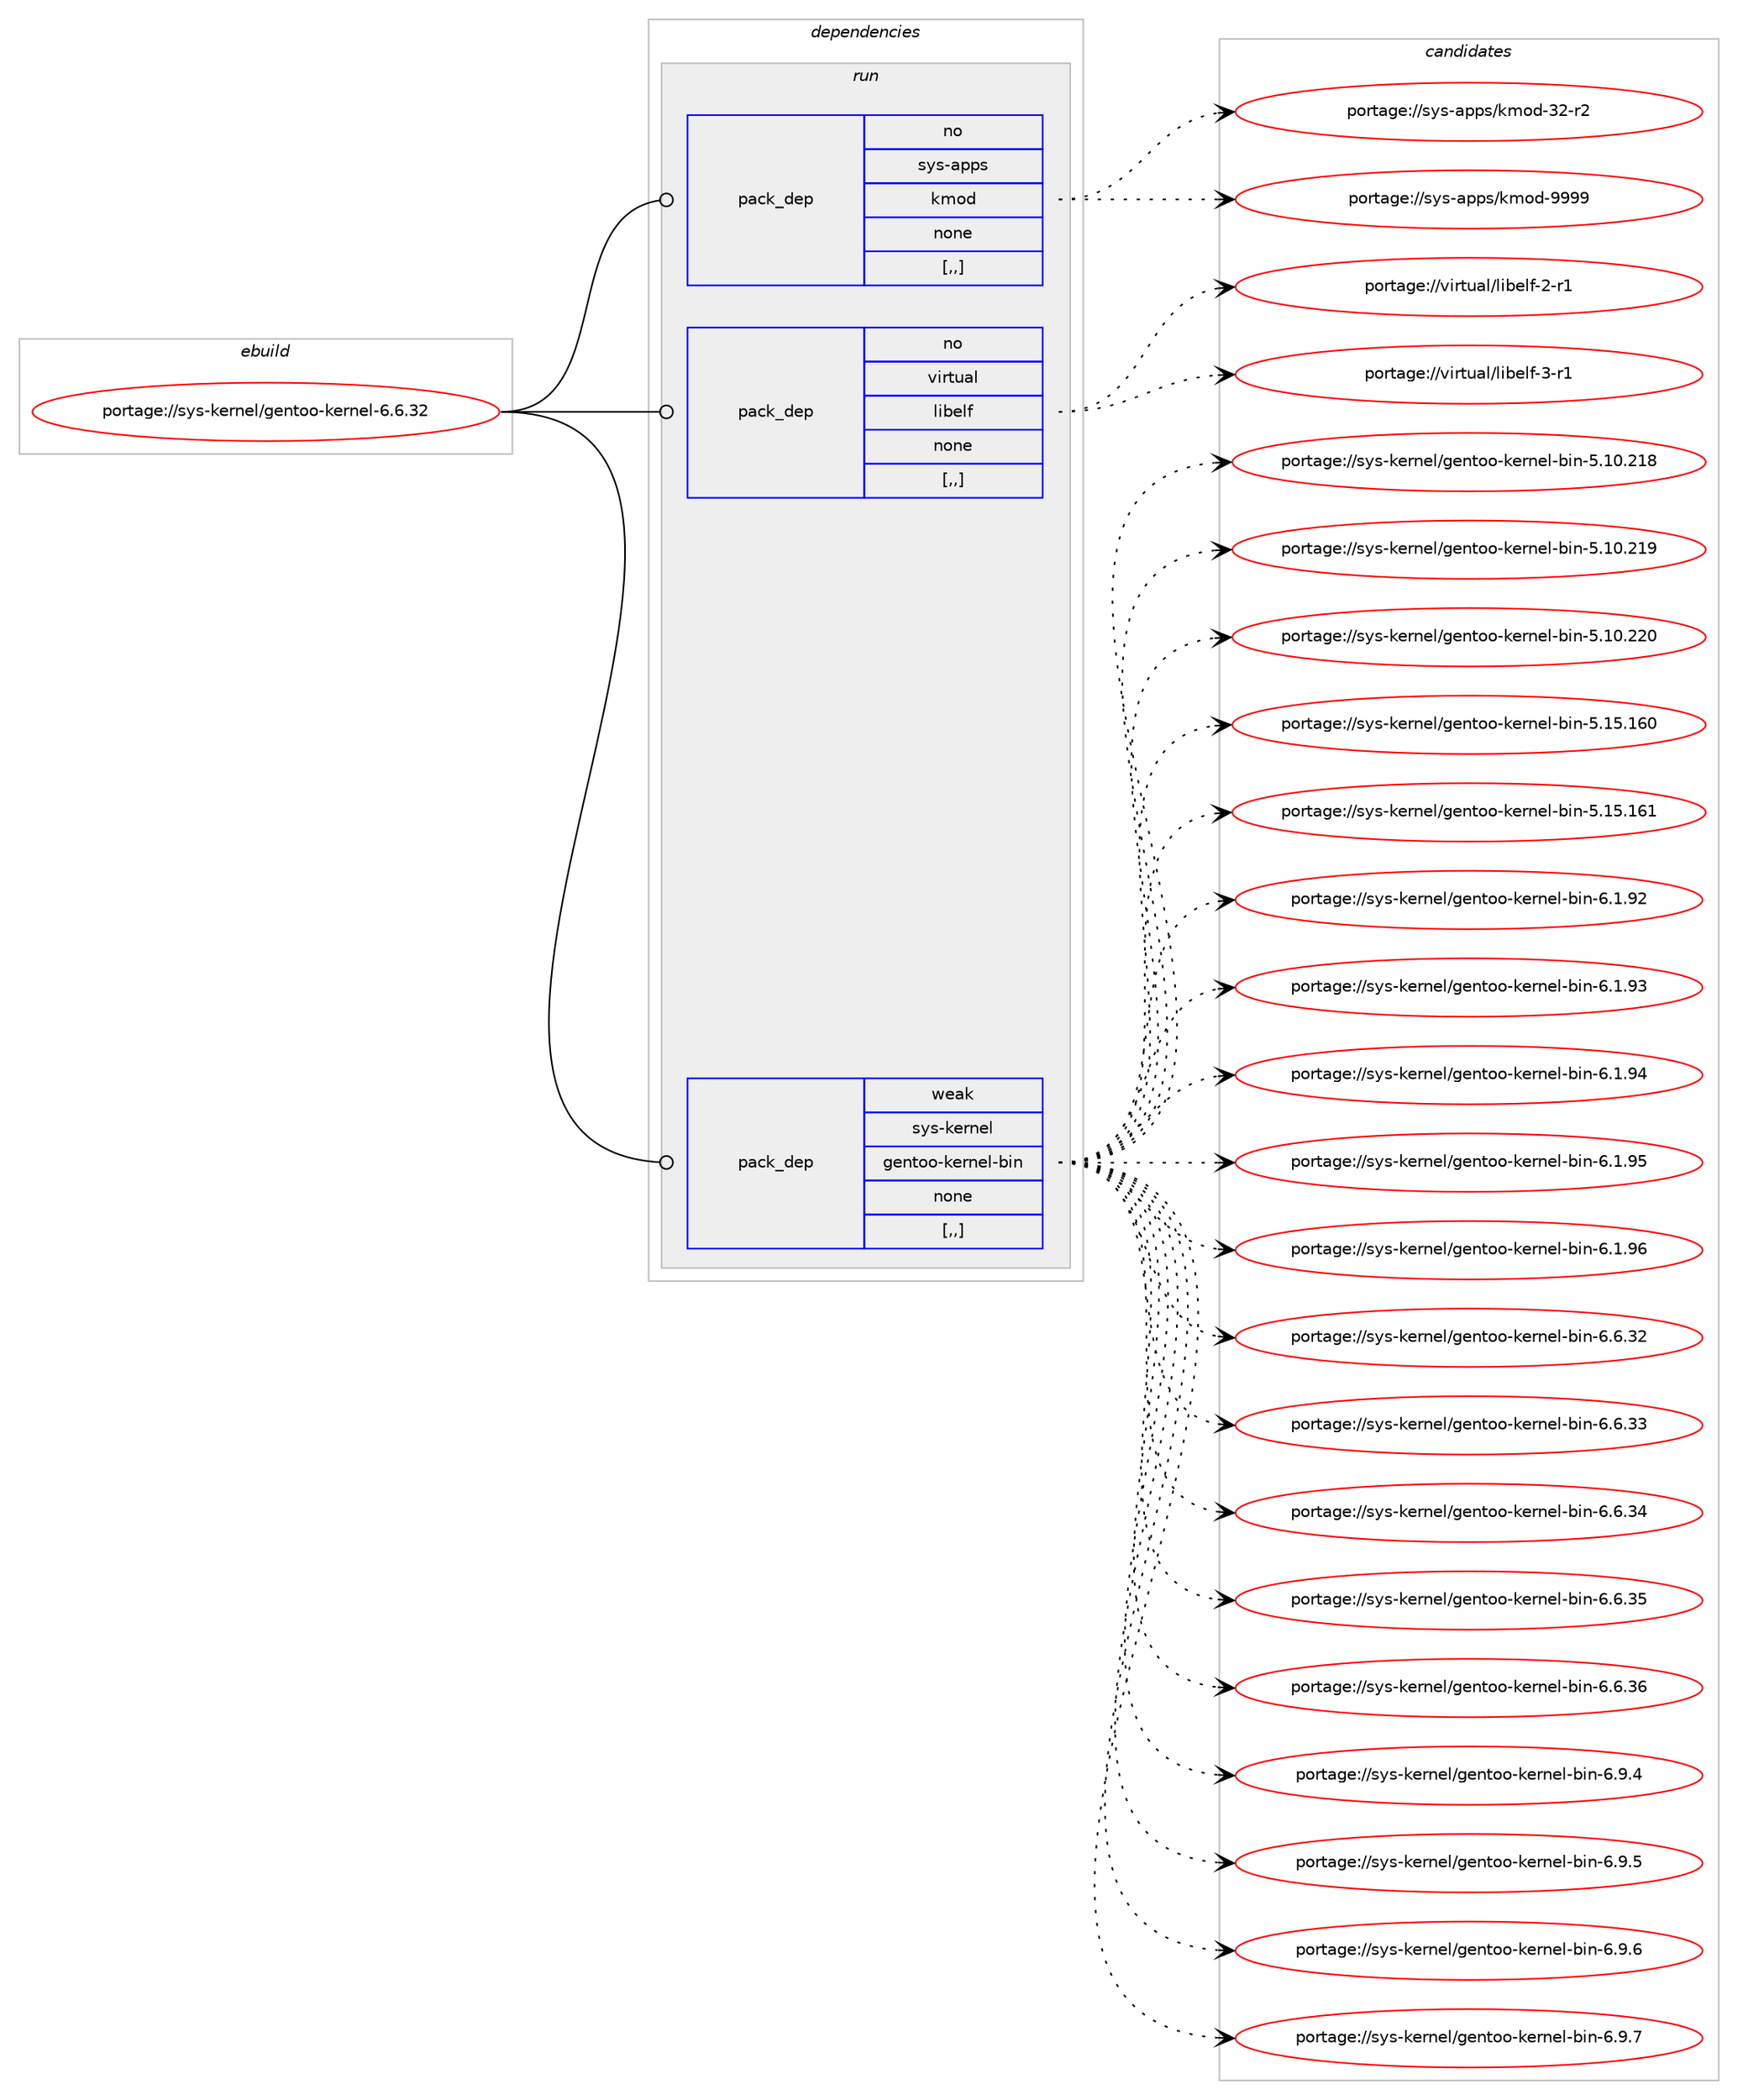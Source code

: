 digraph prolog {

# *************
# Graph options
# *************

newrank=true;
concentrate=true;
compound=true;
graph [rankdir=LR,fontname=Helvetica,fontsize=10,ranksep=1.5];#, ranksep=2.5, nodesep=0.2];
edge  [arrowhead=vee];
node  [fontname=Helvetica,fontsize=10];

# **********
# The ebuild
# **********

subgraph cluster_leftcol {
color=gray;
rank=same;
label=<<i>ebuild</i>>;
id [label="portage://sys-kernel/gentoo-kernel-6.6.32", color=red, width=4, href="../sys-kernel/gentoo-kernel-6.6.32.svg"];
}

# ****************
# The dependencies
# ****************

subgraph cluster_midcol {
color=gray;
label=<<i>dependencies</i>>;
subgraph cluster_compile {
fillcolor="#eeeeee";
style=filled;
label=<<i>compile</i>>;
}
subgraph cluster_compileandrun {
fillcolor="#eeeeee";
style=filled;
label=<<i>compile and run</i>>;
}
subgraph cluster_run {
fillcolor="#eeeeee";
style=filled;
label=<<i>run</i>>;
subgraph pack311464 {
dependency428380 [label=<<TABLE BORDER="0" CELLBORDER="1" CELLSPACING="0" CELLPADDING="4" WIDTH="220"><TR><TD ROWSPAN="6" CELLPADDING="30">pack_dep</TD></TR><TR><TD WIDTH="110">no</TD></TR><TR><TD>sys-apps</TD></TR><TR><TD>kmod</TD></TR><TR><TD>none</TD></TR><TR><TD>[,,]</TD></TR></TABLE>>, shape=none, color=blue];
}
id:e -> dependency428380:w [weight=20,style="solid",arrowhead="odot"];
subgraph pack311465 {
dependency428381 [label=<<TABLE BORDER="0" CELLBORDER="1" CELLSPACING="0" CELLPADDING="4" WIDTH="220"><TR><TD ROWSPAN="6" CELLPADDING="30">pack_dep</TD></TR><TR><TD WIDTH="110">no</TD></TR><TR><TD>virtual</TD></TR><TR><TD>libelf</TD></TR><TR><TD>none</TD></TR><TR><TD>[,,]</TD></TR></TABLE>>, shape=none, color=blue];
}
id:e -> dependency428381:w [weight=20,style="solid",arrowhead="odot"];
subgraph pack311466 {
dependency428382 [label=<<TABLE BORDER="0" CELLBORDER="1" CELLSPACING="0" CELLPADDING="4" WIDTH="220"><TR><TD ROWSPAN="6" CELLPADDING="30">pack_dep</TD></TR><TR><TD WIDTH="110">weak</TD></TR><TR><TD>sys-kernel</TD></TR><TR><TD>gentoo-kernel-bin</TD></TR><TR><TD>none</TD></TR><TR><TD>[,,]</TD></TR></TABLE>>, shape=none, color=blue];
}
id:e -> dependency428382:w [weight=20,style="solid",arrowhead="odot"];
}
}

# **************
# The candidates
# **************

subgraph cluster_choices {
rank=same;
color=gray;
label=<<i>candidates</i>>;

subgraph choice311464 {
color=black;
nodesep=1;
choice1151211154597112112115471071091111004551504511450 [label="portage://sys-apps/kmod-32-r2", color=red, width=4,href="../sys-apps/kmod-32-r2.svg"];
choice1151211154597112112115471071091111004557575757 [label="portage://sys-apps/kmod-9999", color=red, width=4,href="../sys-apps/kmod-9999.svg"];
dependency428380:e -> choice1151211154597112112115471071091111004551504511450:w [style=dotted,weight="100"];
dependency428380:e -> choice1151211154597112112115471071091111004557575757:w [style=dotted,weight="100"];
}
subgraph choice311465 {
color=black;
nodesep=1;
choice11810511411611797108471081059810110810245504511449 [label="portage://virtual/libelf-2-r1", color=red, width=4,href="../virtual/libelf-2-r1.svg"];
choice11810511411611797108471081059810110810245514511449 [label="portage://virtual/libelf-3-r1", color=red, width=4,href="../virtual/libelf-3-r1.svg"];
dependency428381:e -> choice11810511411611797108471081059810110810245504511449:w [style=dotted,weight="100"];
dependency428381:e -> choice11810511411611797108471081059810110810245514511449:w [style=dotted,weight="100"];
}
subgraph choice311466 {
color=black;
nodesep=1;
choice1151211154510710111411010110847103101110116111111451071011141101011084598105110455346494846504956 [label="portage://sys-kernel/gentoo-kernel-bin-5.10.218", color=red, width=4,href="../sys-kernel/gentoo-kernel-bin-5.10.218.svg"];
choice1151211154510710111411010110847103101110116111111451071011141101011084598105110455346494846504957 [label="portage://sys-kernel/gentoo-kernel-bin-5.10.219", color=red, width=4,href="../sys-kernel/gentoo-kernel-bin-5.10.219.svg"];
choice1151211154510710111411010110847103101110116111111451071011141101011084598105110455346494846505048 [label="portage://sys-kernel/gentoo-kernel-bin-5.10.220", color=red, width=4,href="../sys-kernel/gentoo-kernel-bin-5.10.220.svg"];
choice1151211154510710111411010110847103101110116111111451071011141101011084598105110455346495346495448 [label="portage://sys-kernel/gentoo-kernel-bin-5.15.160", color=red, width=4,href="../sys-kernel/gentoo-kernel-bin-5.15.160.svg"];
choice1151211154510710111411010110847103101110116111111451071011141101011084598105110455346495346495449 [label="portage://sys-kernel/gentoo-kernel-bin-5.15.161", color=red, width=4,href="../sys-kernel/gentoo-kernel-bin-5.15.161.svg"];
choice115121115451071011141101011084710310111011611111145107101114110101108459810511045544649465750 [label="portage://sys-kernel/gentoo-kernel-bin-6.1.92", color=red, width=4,href="../sys-kernel/gentoo-kernel-bin-6.1.92.svg"];
choice115121115451071011141101011084710310111011611111145107101114110101108459810511045544649465751 [label="portage://sys-kernel/gentoo-kernel-bin-6.1.93", color=red, width=4,href="../sys-kernel/gentoo-kernel-bin-6.1.93.svg"];
choice115121115451071011141101011084710310111011611111145107101114110101108459810511045544649465752 [label="portage://sys-kernel/gentoo-kernel-bin-6.1.94", color=red, width=4,href="../sys-kernel/gentoo-kernel-bin-6.1.94.svg"];
choice115121115451071011141101011084710310111011611111145107101114110101108459810511045544649465753 [label="portage://sys-kernel/gentoo-kernel-bin-6.1.95", color=red, width=4,href="../sys-kernel/gentoo-kernel-bin-6.1.95.svg"];
choice115121115451071011141101011084710310111011611111145107101114110101108459810511045544649465754 [label="portage://sys-kernel/gentoo-kernel-bin-6.1.96", color=red, width=4,href="../sys-kernel/gentoo-kernel-bin-6.1.96.svg"];
choice115121115451071011141101011084710310111011611111145107101114110101108459810511045544654465150 [label="portage://sys-kernel/gentoo-kernel-bin-6.6.32", color=red, width=4,href="../sys-kernel/gentoo-kernel-bin-6.6.32.svg"];
choice115121115451071011141101011084710310111011611111145107101114110101108459810511045544654465151 [label="portage://sys-kernel/gentoo-kernel-bin-6.6.33", color=red, width=4,href="../sys-kernel/gentoo-kernel-bin-6.6.33.svg"];
choice115121115451071011141101011084710310111011611111145107101114110101108459810511045544654465152 [label="portage://sys-kernel/gentoo-kernel-bin-6.6.34", color=red, width=4,href="../sys-kernel/gentoo-kernel-bin-6.6.34.svg"];
choice115121115451071011141101011084710310111011611111145107101114110101108459810511045544654465153 [label="portage://sys-kernel/gentoo-kernel-bin-6.6.35", color=red, width=4,href="../sys-kernel/gentoo-kernel-bin-6.6.35.svg"];
choice115121115451071011141101011084710310111011611111145107101114110101108459810511045544654465154 [label="portage://sys-kernel/gentoo-kernel-bin-6.6.36", color=red, width=4,href="../sys-kernel/gentoo-kernel-bin-6.6.36.svg"];
choice1151211154510710111411010110847103101110116111111451071011141101011084598105110455446574652 [label="portage://sys-kernel/gentoo-kernel-bin-6.9.4", color=red, width=4,href="../sys-kernel/gentoo-kernel-bin-6.9.4.svg"];
choice1151211154510710111411010110847103101110116111111451071011141101011084598105110455446574653 [label="portage://sys-kernel/gentoo-kernel-bin-6.9.5", color=red, width=4,href="../sys-kernel/gentoo-kernel-bin-6.9.5.svg"];
choice1151211154510710111411010110847103101110116111111451071011141101011084598105110455446574654 [label="portage://sys-kernel/gentoo-kernel-bin-6.9.6", color=red, width=4,href="../sys-kernel/gentoo-kernel-bin-6.9.6.svg"];
choice1151211154510710111411010110847103101110116111111451071011141101011084598105110455446574655 [label="portage://sys-kernel/gentoo-kernel-bin-6.9.7", color=red, width=4,href="../sys-kernel/gentoo-kernel-bin-6.9.7.svg"];
dependency428382:e -> choice1151211154510710111411010110847103101110116111111451071011141101011084598105110455346494846504956:w [style=dotted,weight="100"];
dependency428382:e -> choice1151211154510710111411010110847103101110116111111451071011141101011084598105110455346494846504957:w [style=dotted,weight="100"];
dependency428382:e -> choice1151211154510710111411010110847103101110116111111451071011141101011084598105110455346494846505048:w [style=dotted,weight="100"];
dependency428382:e -> choice1151211154510710111411010110847103101110116111111451071011141101011084598105110455346495346495448:w [style=dotted,weight="100"];
dependency428382:e -> choice1151211154510710111411010110847103101110116111111451071011141101011084598105110455346495346495449:w [style=dotted,weight="100"];
dependency428382:e -> choice115121115451071011141101011084710310111011611111145107101114110101108459810511045544649465750:w [style=dotted,weight="100"];
dependency428382:e -> choice115121115451071011141101011084710310111011611111145107101114110101108459810511045544649465751:w [style=dotted,weight="100"];
dependency428382:e -> choice115121115451071011141101011084710310111011611111145107101114110101108459810511045544649465752:w [style=dotted,weight="100"];
dependency428382:e -> choice115121115451071011141101011084710310111011611111145107101114110101108459810511045544649465753:w [style=dotted,weight="100"];
dependency428382:e -> choice115121115451071011141101011084710310111011611111145107101114110101108459810511045544649465754:w [style=dotted,weight="100"];
dependency428382:e -> choice115121115451071011141101011084710310111011611111145107101114110101108459810511045544654465150:w [style=dotted,weight="100"];
dependency428382:e -> choice115121115451071011141101011084710310111011611111145107101114110101108459810511045544654465151:w [style=dotted,weight="100"];
dependency428382:e -> choice115121115451071011141101011084710310111011611111145107101114110101108459810511045544654465152:w [style=dotted,weight="100"];
dependency428382:e -> choice115121115451071011141101011084710310111011611111145107101114110101108459810511045544654465153:w [style=dotted,weight="100"];
dependency428382:e -> choice115121115451071011141101011084710310111011611111145107101114110101108459810511045544654465154:w [style=dotted,weight="100"];
dependency428382:e -> choice1151211154510710111411010110847103101110116111111451071011141101011084598105110455446574652:w [style=dotted,weight="100"];
dependency428382:e -> choice1151211154510710111411010110847103101110116111111451071011141101011084598105110455446574653:w [style=dotted,weight="100"];
dependency428382:e -> choice1151211154510710111411010110847103101110116111111451071011141101011084598105110455446574654:w [style=dotted,weight="100"];
dependency428382:e -> choice1151211154510710111411010110847103101110116111111451071011141101011084598105110455446574655:w [style=dotted,weight="100"];
}
}

}
